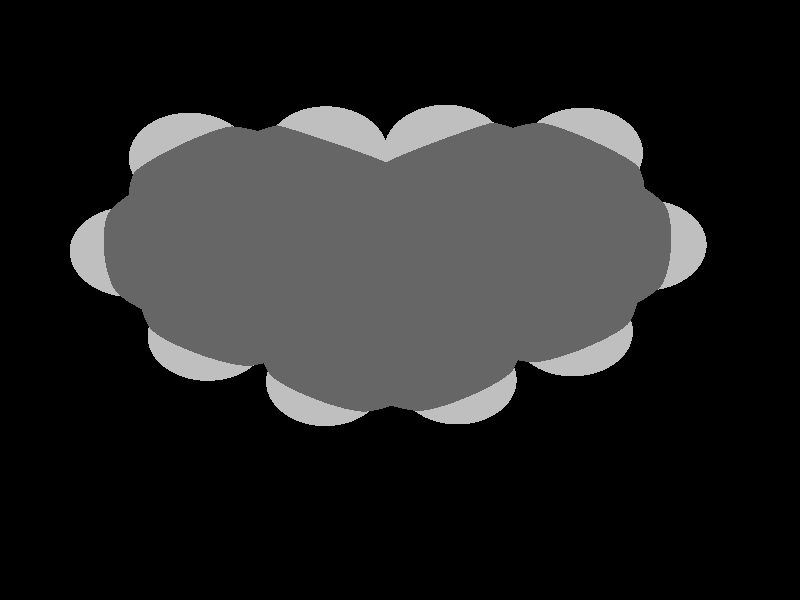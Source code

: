 global_settings {
	ambient_light rgb <0.200000002980232, 0.200000002980232, 0.200000002980232>
	max_trace_level 15
}

background { color rgb <0,0,0> }

camera {
	perspective
	location <3.74073666250549, -1.01309870293287, -20.0107788841649>
	angle 40
	up <0.0166163916045339, -0.993162456685216, 0.115551850530539>
	right <0.999859217211354, 0.0167746273548059, 0.000397032248993477> * 1
	direction <-0.00233265675660164, 0.115528985575459, 0.993301370282132> }

light_source {
	<66.3429175743768, -64.995558071844, -74.3516535389337>
	color rgb <1, 1, 1>
	fade_distance 163.034450977695
	fade_power 0
	spotlight
	area_light <20, 0, 0>, <0, 0, 20>, 20, 20
	circular
	orient
	point_at <-66.3429175743768, 64.995558071844, 74.3516535389337>
}

light_source {
	<-64.3515107555302, -53.0570282818839, 47.053320182013>
	color rgb <0.300000011920929, 0.300000011920929, 0.300000011920929> shadowless
	fade_distance 163.034450977695
	fade_power 0
	parallel
	point_at <64.3515107555302, 53.0570282818839, -47.053320182013>
}

#default {
	finish {ambient 0.5 diffuse 1 specular 0.2 roughness .01 metallic 1}
}

union {
cylinder {
	<6.41988551007057, -1.32080582510715, 0.00156686255701029>, 	<5.72114619671157, -1.34459115343882, 0.00147865199311384>, 0.075
	pigment { rgbt <0.400000005960464, 0.400000005960464, 0.400000005960464, 0> }
}
cylinder {
	<6.41223086931931, -1.09593607239228, 0.00153877480009485>, 	<5.7134915559603, -1.11972140072394, 0.0014505642361984>, 0.075
	pigment { rgbt <0.400000005960464, 0.400000005960464, 0.400000005960464, 0> }
}
cylinder {
	<5.72114619671157, -1.34459115343882, 0.00147865199311384>, 	<5.02240688335256, -1.36837648177048, 0.00139044142921739>, 0.075
	pigment { rgbt <0.400000005960464, 0.400000005960464, 0.400000005960464, 0> }
}
cylinder {
	<5.7134915559603, -1.11972140072394, 0.0014505642361984>, 	<5.0147522426013, -1.14350672905561, 0.00136235367230194>, 0.075
	pigment { rgbt <0.400000005960464, 0.400000005960464, 0.400000005960464, 0> }
}
cylinder {
	<6.41605818969494, -1.20837094874971, 0.00155281867855256>, 	<6.74101668627414, -0.596162535744397, 0.00150788645930905>, 0.075
	pigment { rgbt <0.400000005960464, 0.400000005960464, 0.400000005960464, 0> }
}
cylinder {
	<6.74101668627414, -0.596162535744397, 0.00150788645930905>, 	<7.06597518285334, 0.0160458772609177, 0.00146295424006553>, 0.075
	pigment { rgbt <0.400000005960464, 0.400000005960464, 0.400000005960464, 0> }
}
cylinder {
	<6.41605818969494, -1.20837094874971, 0.00155281867855256>, 	<6.76728842347459, -1.77294282645008, 0.00167577602028671>, 0.075
	pigment { rgbt <0.400000005960464, 0.400000005960464, 0.400000005960464, 0> }
}
cylinder {
	<6.76728842347459, -1.77294282645008, 0.00167577602028671>, 	<6.99015682831646, -2.13118429230463, 0.00175379694212192>, 0.075
	pigment { rgbt <0.75, 0.75, 0.75, 0> }
}
cylinder {
	<5.01857956297693, -1.25594160541305, 0.00137639755075966>, 	<4.61960590157512, -0.669704621047037, 0.0012392351265483>, 0.075
	pigment { rgbt <0.400000005960464, 0.400000005960464, 0.400000005960464, 0> }
}
cylinder {
	<4.61960590157512, -0.669704621047037, 0.0012392351265483>, 	<4.2206322401733, -0.0834676366810265, 0.00110207270233694>, 0.075
	pigment { rgbt <0.400000005960464, 0.400000005960464, 0.400000005960464, 0> }
}
cylinder {
	<6.41252188131437, 1.25044395285795, 0.00122381355755093>, 	<6.78668115069583, 0.663480807258481, 0.00134719685672295>, 0.075
	pigment { rgbt <0.400000005960464, 0.400000005960464, 0.400000005960464, 0> }
}
cylinder {
	<6.22279140686648, 1.12950038406175, 0.00120856172589208>, 	<6.59695067624794, 0.542537238462284, 0.00133194502506409>, 0.075
	pigment { rgbt <0.400000005960464, 0.400000005960464, 0.400000005960464, 0> }
}
cylinder {
	<6.78668115069583, 0.663480807258481, 0.00134719685672295>, 	<7.16084042007728, 0.0765176616590161, 0.00147058015589496>, 0.075
	pigment { rgbt <0.400000005960464, 0.400000005960464, 0.400000005960464, 0> }
}
cylinder {
	<6.59695067624794, 0.542537238462284, 0.00133194502506409>, 	<6.97110994562939, -0.0444259071371807, 0.00145532832423611>, 0.075
	pigment { rgbt <0.400000005960464, 0.400000005960464, 0.400000005960464, 0> }
}
cylinder {
	<6.31765664409042, 1.18997216845985, 0.0012161876417215>, 	<5.61512038830824, 1.17260506470653, 0.00112835462939766>, 0.075
	pigment { rgbt <0.400000005960464, 0.400000005960464, 0.400000005960464, 0> }
}
cylinder {
	<5.61512038830824, 1.17260506470653, 0.00112835462939766>, 	<4.91258413252606, 1.15523796095321, 0.00104052161707381>, 0.075
	pigment { rgbt <0.400000005960464, 0.400000005960464, 0.400000005960464, 0> }
}
cylinder {
	<6.31765664409042, 1.18997216845985, 0.0012161876417215>, 	<6.63983922899205, 1.77239286866907, 0.00117688167559054>, 0.075
	pigment { rgbt <0.400000005960464, 0.400000005960464, 0.400000005960464, 0> }
}
cylinder {
	<6.63983922899205, 1.77239286866907, 0.00117688167559054>, 	<6.84439701914221, 2.14217912328268, 0.00115192582152438>, 0.075
	pigment { rgbt <0.75, 0.75, 0.75, 0> }
}
cylinder {
	<7.06597518285334, 0.0160458772609177, 0.00146295424006553>, 	<7.73013550794484, 0.0431906020334438, 0.00153776794806744>, 0.075
	pigment { rgbt <0.400000005960464, 0.400000005960464, 0.400000005960464, 0> }
}
cylinder {
	<7.73013550794484, 0.0431906020334438, 0.00153776794806744>, 	<8.15149853638673, 0.0604120213267406, 0.00158523198556217>, 0.075
	pigment { rgbt <0.75, 0.75, 0.75, 0> }
}
cylinder {
	<4.91258413252606, 1.15523796095321, 0.00104052161707381>, 	<4.56660818634968, 0.53588516213609, 0.00107129715970538>, 0.075
	pigment { rgbt <0.400000005960464, 0.400000005960464, 0.400000005960464, 0> }
}
cylinder {
	<4.56660818634968, 0.53588516213609, 0.00107129715970538>, 	<4.2206322401733, -0.0834676366810265, 0.00110207270233694>, 0.075
	pigment { rgbt <0.400000005960464, 0.400000005960464, 0.400000005960464, 0> }
}
cylinder {
	<4.2925730173822, 2.41232269743427, 0.00080718088293825>, 	<4.65086652682363, 1.81263056640828, 0.000927963852598421>, 0.075
	pigment { rgbt <0.400000005960464, 0.400000005960464, 0.400000005960464, 0> }
}
cylinder {
	<4.0994212099042, 2.2969217485761, 0.0007907304725687>, 	<4.45771471934563, 1.69722961755011, 0.00091151344222887>, 0.075
	pigment { rgbt <0.400000005960464, 0.400000005960464, 0.400000005960464, 0> }
}
cylinder {
	<4.65086652682363, 1.81263056640828, 0.000927963852598421>, 	<5.00916003626506, 1.21293843538229, 0.00104874682225859>, 0.075
	pigment { rgbt <0.400000005960464, 0.400000005960464, 0.400000005960464, 0> }
}
cylinder {
	<4.45771471934563, 1.69722961755011, 0.00091151344222887>, 	<4.81600822878706, 1.09753748652412, 0.00103229641188904>, 0.075
	pigment { rgbt <0.400000005960464, 0.400000005960464, 0.400000005960464, 0> }
}
cylinder {
	<4.22063219919006, -0.195967635876738, 0.00111552496371808>, 	<3.4999999009451, -0.195967387030717, 0.00100114461314086>, 0.075
	pigment { rgbt <0.400000005960464, 0.400000005960464, 0.400000005960464, 0> }
}
cylinder {
	<4.22063228115655, 0.0290323625146846, 0.00108862044095582>, 	<3.49999998291159, 0.0290326113607051, 0.000974240090378592>, 0.075
	pigment { rgbt <0.400000005960464, 0.400000005960464, 0.400000005960464, 0> }
}
cylinder {
	<3.4999999009451, -0.195967387030717, 0.00100114461314086>, 	<2.77936760270013, -0.195967138184696, 0.000886764262563631>, 0.075
	pigment { rgbt <0.400000005960464, 0.400000005960464, 0.400000005960464, 0> }
}
cylinder {
	<3.49999998291159, 0.0290326113607051, 0.000974240090378592>, 	<2.77936768466663, 0.0290328602067257, 0.000859859739801368>, 0.075
	pigment { rgbt <0.400000005960464, 0.400000005960464, 0.400000005960464, 0> }
}
cylinder {
	<2.80400284292295, 2.35462255191806, 0.000591903623122361>, 	<3.49999997828307, 2.35462238746162, 0.000695429650437914>, 0.075
	pigment { rgbt <0.400000005960464, 0.400000005960464, 0.400000005960464, 0> }
}
cylinder {
	<3.49999997828307, 2.35462238746162, 0.000695429650437914>, 	<4.1959971136432, 2.35462222300518, 0.000798955677753468>, 0.075
	pigment { rgbt <0.400000005960464, 0.400000005960464, 0.400000005960464, 0> }
}
cylinder {
	<2.90057876480554, 2.29692211147385, 0.000613927978013377>, 	<2.54228527201086, 1.69722956334368, 0.00062359719071649>, 0.075
	pigment { rgbt <0.400000005960464, 0.400000005960464, 0.400000005960464, 0> }
}
cylinder {
	<2.70742692104036, 2.41232299236227, 0.000569879268231358>, 	<2.34913342824568, 1.8126304442321, 0.000579548480934471>, 0.075
	pigment { rgbt <0.400000005960464, 0.400000005960464, 0.400000005960464, 0> }
}
cylinder {
	<2.54228527201086, 1.69722956334368, 0.00062359719071649>, 	<2.18399177921619, 1.0975370152135, 0.000633266403419602>, 0.075
	pigment { rgbt <0.400000005960464, 0.400000005960464, 0.400000005960464, 0> }
}
cylinder {
	<2.34913342824568, 1.8126304442321, 0.000579548480934471>, 	<1.99083993545101, 1.21293789610192, 0.000589217693637583>, 0.075
	pigment { rgbt <0.400000005960464, 0.400000005960464, 0.400000005960464, 0> }
}
cylinder {
	<2.80400284292295, 2.35462255191806, 0.000591903623122361>, 	<2.48556281287973, 2.93897463603413, 0.000475730252926815>, 0.075
	pigment { rgbt <0.400000005960464, 0.400000005960464, 0.400000005960464, 0> }
}
cylinder {
	<2.48556281287973, 2.93897463603413, 0.000475730252926815>, 	<2.28340012609054, 3.30995245355203, 0.000401977211737553>, 0.075
	pigment { rgbt <0.75, 0.75, 0.75, 0> }
}
cylinder {
	<4.1959971136432, 2.35462222300518, 0.000798955677753468>, 	<4.51443716001641, 2.93897452175109, 0.000776645419165947>, 0.075
	pigment { rgbt <0.400000005960464, 0.400000005960464, 0.400000005960464, 0> }
}
cylinder {
	<4.51443716001641, 2.93897452175109, 0.000776645419165947>, 	<4.71659988976094, 3.30995253532827, 0.000762481676795198>, 0.075
	pigment { rgbt <0.75, 0.75, 0.75, 0> }
}
cylinder {
	<2.0874158573336, 1.15523745565771, 0.000611242048528585>, 	<2.43339175050849, 0.535885158334363, 0.000742277024855539>, 0.075
	pigment { rgbt <0.400000005960464, 0.400000005960464, 0.400000005960464, 0> }
}
cylinder {
	<2.43339175050849, 0.535885158334363, 0.000742277024855539>, 	<2.77936764368338, -0.0834671389889854, 0.000873312001182493>, 0.075
	pigment { rgbt <0.400000005960464, 0.400000005960464, 0.400000005960464, 0> }
}
cylinder {
	<0.682343250565551, 1.18997236027227, 0.000358742755423398>, 	<1.38487955394957, 1.17260490796499, 0.000484992401975992>, 0.075
	pigment { rgbt <0.400000005960464, 0.400000005960464, 0.400000005960464, 0> }
}
cylinder {
	<1.38487955394957, 1.17260490796499, 0.000484992401975992>, 	<2.0874158573336, 1.15523745565771, 0.000611242048528585>, 0.075
	pigment { rgbt <0.400000005960464, 0.400000005960464, 0.400000005960464, 0> }
}
cylinder {
	<1.98142032223748, -1.25594190097045, 0.000873191876336372>, 	<2.38039398296043, -0.669704519979716, 0.000873251938759432>, 0.075
	pigment { rgbt <0.400000005960464, 0.400000005960464, 0.400000005960464, 0> }
}
cylinder {
	<2.38039398296043, -0.669704519979716, 0.000873251938759432>, 	<2.77936764368338, -0.0834671389889854, 0.000873312001182493>, 0.075
	pigment { rgbt <0.400000005960464, 0.400000005960464, 0.400000005960464, 0> }
}
cylinder {
	<1.97759296556328, -1.36837677623561, 0.000886036953442527>, 	<1.27885363857783, -1.34459124753554, 0.000755702427937873>, 0.075
	pigment { rgbt <0.400000005960464, 0.400000005960464, 0.400000005960464, 0> }
}
cylinder {
	<1.98524767891168, -1.14350702570528, 0.000860346799230231>, 	<1.28650835192623, -1.11972149700522, 0.000730012273725576>, 0.075
	pigment { rgbt <0.400000005960464, 0.400000005960464, 0.400000005960464, 0> }
}
cylinder {
	<1.27885363857783, -1.34459124753554, 0.000755702427937873>, 	<0.580114311592384, -1.32080571883547, 0.000625367902433218>, 0.075
	pigment { rgbt <0.400000005960464, 0.400000005960464, 0.400000005960464, 0> }
}
cylinder {
	<1.28650835192623, -1.11972149700522, 0.000730012273725576>, 	<0.587769024940788, -1.09593596830515, 0.000599677748220922>, 0.075
	pigment { rgbt <0.400000005960464, 0.400000005960464, 0.400000005960464, 0> }
}
cylinder {
	<0.583941668266586, -1.20837084357031, 0.000612522825327063>, 	<0.258983210823192, -0.596162580290355, 0.000482385900300783>, 0.075
	pigment { rgbt <0.400000005960464, 0.400000005960464, 0.400000005960464, 0> }
}
cylinder {
	<0.258983210823192, -0.596162580290355, 0.000482385900300783>, 	<-0.0659752466202031, 0.0160456829896005, 0.000352248975274502>, 0.075
	pigment { rgbt <0.400000005960464, 0.400000005960464, 0.400000005960464, 0> }
}
cylinder {
	<0.583941668266586, -1.20837084357031, 0.000612522825327063>, 	<0.232711441077999, -1.77294281886738, 0.000610262485989415>, 0.075
	pigment { rgbt <0.400000005960464, 0.400000005960464, 0.400000005960464, 0> }
}
cylinder {
	<0.232711441077999, -1.77294281886738, 0.000610262485989415>, 	<0.00984302728657482, -2.13118436775887, 0.000608828218082451>, 0.075
	pigment { rgbt <0.75, 0.75, 0.75, 0> }
}
cylinder {
	<-0.160840493442432, 0.0765174487773251, 0.000330161146498698>, 	<0.213318755150445, 0.663480787418662, 0.000333408036573145>, 0.075
	pigment { rgbt <0.400000005960464, 0.400000005960464, 0.400000005960464, 0> }
}
cylinder {
	<0.0288900002020258, -0.0444260827981239, 0.000374336804050321>, 	<0.403049248794903, 0.542537255843213, 0.000377583694124768>, 0.075
	pigment { rgbt <0.400000005960464, 0.400000005960464, 0.400000005960464, 0> }
}
cylinder {
	<0.213318755150445, 0.663480787418662, 0.000333408036573145>, 	<0.587478003743322, 1.25044412606, 0.000336654926647593>, 0.075
	pigment { rgbt <0.400000005960464, 0.400000005960464, 0.400000005960464, 0> }
}
cylinder {
	<0.403049248794903, 0.542537255843213, 0.000377583694124768>, 	<0.77720849738778, 1.12950059448455, 0.000380830584199216>, 0.075
	pigment { rgbt <0.400000005960464, 0.400000005960464, 0.400000005960464, 0> }
}
cylinder {
	<-0.0659752466202031, 0.0160456829896005, 0.000352248975274502>, 	<-0.730135572027827, 0.0431904970380756, 0.000223287703585486>, 0.075
	pigment { rgbt <0.400000005960464, 0.400000005960464, 0.400000005960464, 0> }
}
cylinder {
	<-0.730135572027827, 0.0431904970380756, 0.000223287703585486>, 	<-1.15149860514891, 0.0604119731537309, 0.00014147084323526>, 0.075
	pigment { rgbt <0.75, 0.75, 0.75, 0> }
}
cylinder {
	<0.682343250565551, 1.18997236027227, 0.000358742755423398>, 	<0.360160711407117, 1.77239291624445, 0.000232366685853281>, 0.075
	pigment { rgbt <0.400000005960464, 0.400000005960464, 0.400000005960464, 0> }
}
cylinder {
	<0.360160711407117, 1.77239291624445, 0.000232366685853281>, 	<0.15560297460232, 2.14217903534781, 0.000152128933537237>, 0.075
	pigment { rgbt <0.75, 0.75, 0.75, 0> }
}
cylinder {
	<5.01857956297693, -1.25594160541305, 0.00137639755075966>, 	<4.73800354033256, -1.85835981441606, 0.00142585731514609>, 0.075
	pigment { rgbt <0.400000005960464, 0.400000005960464, 0.400000005960464, 0> }
}
cylinder {
	<4.73800354033256, -1.85835981441606, 0.00142585731514609>, 	<4.56002276594226, -2.24049816798831, 0.00145723165385006>, 0.075
	pigment { rgbt <0.75, 0.75, 0.75, 0> }
}
cylinder {
	<1.98142032223748, -1.25594190097045, 0.000873191876336372>, 	<2.26199631425031, -1.85835993700765, 0.000991668508717863>, 0.075
	pigment { rgbt <0.400000005960464, 0.400000005960464, 0.400000005960464, 0> }
}
cylinder {
	<2.26199631425031, -1.85835993700765, 0.000991668508717863>, 	<2.43997704435327, -2.24049812749188, 0.00106682304129254>, 0.075
	pigment { rgbt <0.75, 0.75, 0.75, 0> }
}
sphere {
	<6.41605818969494, -1.20837094874971, 0.00155281867855256>, 0.4104
	pigment { rgbt <0.400000005960464, 0.400000005960464, 0.400000005960464,0> }
}
sphere {
	<5.01857956297693, -1.25594160541305, 0.00137639755075966>, 0.4104
	pigment { rgbt <0.400000005960464, 0.400000005960464, 0.400000005960464,0> }
}
sphere {
	<6.31765664409042, 1.18997216845985, 0.0012161876417215>, 0.4104
	pigment { rgbt <0.400000005960464, 0.400000005960464, 0.400000005960464,0> }
}
sphere {
	<7.06597518285334, 0.0160458772609177, 0.00146295424006553>, 0.4104
	pigment { rgbt <0.400000005960464, 0.400000005960464, 0.400000005960464,0> }
}
sphere {
	<2.80400284292295, 2.35462255191806, 0.000591903623122361>, 0.4104
	pigment { rgbt <0.400000005960464, 0.400000005960464, 0.400000005960464,0> }
}
sphere {
	<4.1959971136432, 2.35462222300518, 0.000798955677753468>, 0.4104
	pigment { rgbt <0.400000005960464, 0.400000005960464, 0.400000005960464,0> }
}
sphere {
	<1.98142032223748, -1.25594190097045, 0.000873191876336372>, 0.4104
	pigment { rgbt <0.400000005960464, 0.400000005960464, 0.400000005960464,0> }
}
sphere {
	<0.583941668266586, -1.20837084357031, 0.000612522825327063>, 0.4104
	pigment { rgbt <0.400000005960464, 0.400000005960464, 0.400000005960464,0> }
}
sphere {
	<-0.0659752466202031, 0.0160456829896005, 0.000352248975274502>, 0.4104
	pigment { rgbt <0.400000005960464, 0.400000005960464, 0.400000005960464,0> }
}
sphere {
	<0.682343250565551, 1.18997236027227, 0.000358742755423398>, 0.4104
	pigment { rgbt <0.400000005960464, 0.400000005960464, 0.400000005960464,0> }
}
sphere {
	<4.91258413252606, 1.15523796095321, 0.00104052161707381>, 0.4104
	pigment { rgbt <0.400000005960464, 0.400000005960464, 0.400000005960464,0> }
}
sphere {
	<4.2206322401733, -0.0834676366810265, 0.00110207270233694>, 0.4104
	pigment { rgbt <0.400000005960464, 0.400000005960464, 0.400000005960464,0> }
}
sphere {
	<2.0874158573336, 1.15523745565771, 0.000611242048528585>, 0.4104
	pigment { rgbt <0.400000005960464, 0.400000005960464, 0.400000005960464,0> }
}
sphere {
	<2.77936764368338, -0.0834671389889854, 0.000873312001182493>, 0.4104
	pigment { rgbt <0.400000005960464, 0.400000005960464, 0.400000005960464,0> }
}
sphere {
	<4.71659988976094, 3.30995253532827, 0.000762481676795198>, 0.1674
	pigment { rgbt <0.75, 0.75, 0.75,0> }
}
sphere {
	<2.28340012609054, 3.30995245355203, 0.000401977211737553>, 0.1674
	pigment { rgbt <0.75, 0.75, 0.75,0> }
}
sphere {
	<0.15560297460232, 2.14217903534781, 0.000152128933537237>, 0.1674
	pigment { rgbt <0.75, 0.75, 0.75,0> }
}
sphere {
	<-1.15149860514891, 0.0604119731537309, 0.00014147084323526>, 0.1674
	pigment { rgbt <0.75, 0.75, 0.75,0> }
}
sphere {
	<0.00984302728657482, -2.13118436775887, 0.000608828218082451>, 0.1674
	pigment { rgbt <0.75, 0.75, 0.75,0> }
}
sphere {
	<6.99015682831646, -2.13118429230463, 0.00175379694212192>, 0.1674
	pigment { rgbt <0.75, 0.75, 0.75,0> }
}
sphere {
	<8.15149853638673, 0.0604120213267406, 0.00158523198556217>, 0.1674
	pigment { rgbt <0.75, 0.75, 0.75,0> }
}
sphere {
	<6.84439701914221, 2.14217912328268, 0.00115192582152438>, 0.1674
	pigment { rgbt <0.75, 0.75, 0.75,0> }
}
sphere {
	<4.56002276594226, -2.24049816798831, 0.00145723165385006>, 0.1674
	pigment { rgbt <0.75, 0.75, 0.75,0> }
}
sphere {
	<2.43997704435327, -2.24049812749188, 0.00106682304129254>, 0.1674
	pigment { rgbt <0.75, 0.75, 0.75,0> }
}
}
merge {
}
union {
}
merge {
sphere {
	<6.41605818969494, -1.20837094874971, 0.00155281867855256>, 1.69983
	pigment { rgbt <0, 0, 0,0> }
}
sphere {
	<5.01857956297693, -1.25594160541305, 0.00137639755075966>, 1.69983
	pigment { rgbt <0, 0, 0,0> }
}
sphere {
	<6.31765664409042, 1.18997216845985, 0.0012161876417215>, 1.69983
	pigment { rgbt <0, 0, 0,0> }
}
sphere {
	<7.06597518285334, 0.0160458772609177, 0.00146295424006553>, 1.69983
	pigment { rgbt <0, 0, 0,0> }
}
sphere {
	<2.80400284292295, 2.35462255191806, 0.000591903623122361>, 1.69983
	pigment { rgbt <0, 0, 0,0> }
}
sphere {
	<4.1959971136432, 2.35462222300518, 0.000798955677753468>, 1.69983
	pigment { rgbt <0, 0, 0,0> }
}
sphere {
	<1.98142032223748, -1.25594190097045, 0.000873191876336372>, 1.69983
	pigment { rgbt <0, 0, 0,0> }
}
sphere {
	<0.583941668266586, -1.20837084357031, 0.000612522825327063>, 1.69983
	pigment { rgbt <0, 0, 0,0> }
}
sphere {
	<-0.0659752466202031, 0.0160456829896005, 0.000352248975274502>, 1.69983
	pigment { rgbt <0, 0, 0,0> }
}
sphere {
	<0.682343250565551, 1.18997236027227, 0.000358742755423398>, 1.69983
	pigment { rgbt <0, 0, 0,0> }
}
sphere {
	<4.91258413252606, 1.15523796095321, 0.00104052161707381>, 1.69983
	pigment { rgbt <0, 0, 0,0> }
}
sphere {
	<4.2206322401733, -0.0834676366810265, 0.00110207270233694>, 1.69983
	pigment { rgbt <0, 0, 0,0> }
}
sphere {
	<2.0874158573336, 1.15523745565771, 0.000611242048528585>, 1.69983
	pigment { rgbt <0, 0, 0,0> }
}
sphere {
	<2.77936764368338, -0.0834671389889854, 0.000873312001182493>, 1.69983
	pigment { rgbt <0, 0, 0,0> }
}
sphere {
	<4.71659988976094, 3.30995253532827, 0.000762481676795198>, 1.09989
	pigment { rgbt <0, 0, 0,0> }
}
sphere {
	<2.28340012609054, 3.30995245355203, 0.000401977211737553>, 1.09989
	pigment { rgbt <0, 0, 0,0> }
}
sphere {
	<0.15560297460232, 2.14217903534781, 0.000152128933537237>, 1.09989
	pigment { rgbt <0, 0, 0,0> }
}
sphere {
	<-1.15149860514891, 0.0604119731537309, 0.00014147084323526>, 1.09989
	pigment { rgbt <0, 0, 0,0> }
}
sphere {
	<0.00984302728657482, -2.13118436775887, 0.000608828218082451>, 1.09989
	pigment { rgbt <0, 0, 0,0> }
}
sphere {
	<6.99015682831646, -2.13118429230463, 0.00175379694212192>, 1.09989
	pigment { rgbt <0, 0, 0,0> }
}
sphere {
	<8.15149853638673, 0.0604120213267406, 0.00158523198556217>, 1.09989
	pigment { rgbt <0, 0, 0,0> }
}
sphere {
	<6.84439701914221, 2.14217912328268, 0.00115192582152438>, 1.09989
	pigment { rgbt <0, 0, 0,0> }
}
sphere {
	<4.56002276594226, -2.24049816798831, 0.00145723165385006>, 1.09989
	pigment { rgbt <0, 0, 0,0> }
}
sphere {
	<2.43997704435327, -2.24049812749188, 0.00106682304129254>, 1.09989
	pigment { rgbt <0, 0, 0,0> }
}
sphere {
	<6.41605818969494, -1.20837094874971, 0.00155281867855256>, 1.7
	pigment { rgbt <0.400000005960464, 0.400000005960464, 0.400000005960464,0.350000023841858> }
}
sphere {
	<5.01857956297693, -1.25594160541305, 0.00137639755075966>, 1.7
	pigment { rgbt <0.400000005960464, 0.400000005960464, 0.400000005960464,0.350000023841858> }
}
sphere {
	<6.31765664409042, 1.18997216845985, 0.0012161876417215>, 1.7
	pigment { rgbt <0.400000005960464, 0.400000005960464, 0.400000005960464,0.350000023841858> }
}
sphere {
	<7.06597518285334, 0.0160458772609177, 0.00146295424006553>, 1.7
	pigment { rgbt <0.400000005960464, 0.400000005960464, 0.400000005960464,0.350000023841858> }
}
sphere {
	<2.80400284292295, 2.35462255191806, 0.000591903623122361>, 1.7
	pigment { rgbt <0.400000005960464, 0.400000005960464, 0.400000005960464,0.350000023841858> }
}
sphere {
	<4.1959971136432, 2.35462222300518, 0.000798955677753468>, 1.7
	pigment { rgbt <0.400000005960464, 0.400000005960464, 0.400000005960464,0.350000023841858> }
}
sphere {
	<1.98142032223748, -1.25594190097045, 0.000873191876336372>, 1.7
	pigment { rgbt <0.400000005960464, 0.400000005960464, 0.400000005960464,0.350000023841858> }
}
sphere {
	<0.583941668266586, -1.20837084357031, 0.000612522825327063>, 1.7
	pigment { rgbt <0.400000005960464, 0.400000005960464, 0.400000005960464,0.350000023841858> }
}
sphere {
	<-0.0659752466202031, 0.0160456829896005, 0.000352248975274502>, 1.7
	pigment { rgbt <0.400000005960464, 0.400000005960464, 0.400000005960464,0.350000023841858> }
}
sphere {
	<0.682343250565551, 1.18997236027227, 0.000358742755423398>, 1.7
	pigment { rgbt <0.400000005960464, 0.400000005960464, 0.400000005960464,0.350000023841858> }
}
sphere {
	<4.91258413252606, 1.15523796095321, 0.00104052161707381>, 1.7
	pigment { rgbt <0.400000005960464, 0.400000005960464, 0.400000005960464,0.350000023841858> }
}
sphere {
	<4.2206322401733, -0.0834676366810265, 0.00110207270233694>, 1.7
	pigment { rgbt <0.400000005960464, 0.400000005960464, 0.400000005960464,0.350000023841858> }
}
sphere {
	<2.0874158573336, 1.15523745565771, 0.000611242048528585>, 1.7
	pigment { rgbt <0.400000005960464, 0.400000005960464, 0.400000005960464,0.350000023841858> }
}
sphere {
	<2.77936764368338, -0.0834671389889854, 0.000873312001182493>, 1.7
	pigment { rgbt <0.400000005960464, 0.400000005960464, 0.400000005960464,0.350000023841858> }
}
sphere {
	<4.71659988976094, 3.30995253532827, 0.000762481676795198>, 1.1
	pigment { rgbt <0.75, 0.75, 0.75,0.350000023841858> }
}
sphere {
	<2.28340012609054, 3.30995245355203, 0.000401977211737553>, 1.1
	pigment { rgbt <0.75, 0.75, 0.75,0.350000023841858> }
}
sphere {
	<0.15560297460232, 2.14217903534781, 0.000152128933537237>, 1.1
	pigment { rgbt <0.75, 0.75, 0.75,0.350000023841858> }
}
sphere {
	<-1.15149860514891, 0.0604119731537309, 0.00014147084323526>, 1.1
	pigment { rgbt <0.75, 0.75, 0.75,0.350000023841858> }
}
sphere {
	<0.00984302728657482, -2.13118436775887, 0.000608828218082451>, 1.1
	pigment { rgbt <0.75, 0.75, 0.75,0.350000023841858> }
}
sphere {
	<6.99015682831646, -2.13118429230463, 0.00175379694212192>, 1.1
	pigment { rgbt <0.75, 0.75, 0.75,0.350000023841858> }
}
sphere {
	<8.15149853638673, 0.0604120213267406, 0.00158523198556217>, 1.1
	pigment { rgbt <0.75, 0.75, 0.75,0.350000023841858> }
}
sphere {
	<6.84439701914221, 2.14217912328268, 0.00115192582152438>, 1.1
	pigment { rgbt <0.75, 0.75, 0.75,0.350000023841858> }
}
sphere {
	<4.56002276594226, -2.24049816798831, 0.00145723165385006>, 1.1
	pigment { rgbt <0.75, 0.75, 0.75,0.350000023841858> }
}
sphere {
	<2.43997704435327, -2.24049812749188, 0.00106682304129254>, 1.1
	pigment { rgbt <0.75, 0.75, 0.75,0.350000023841858> }
}
}
